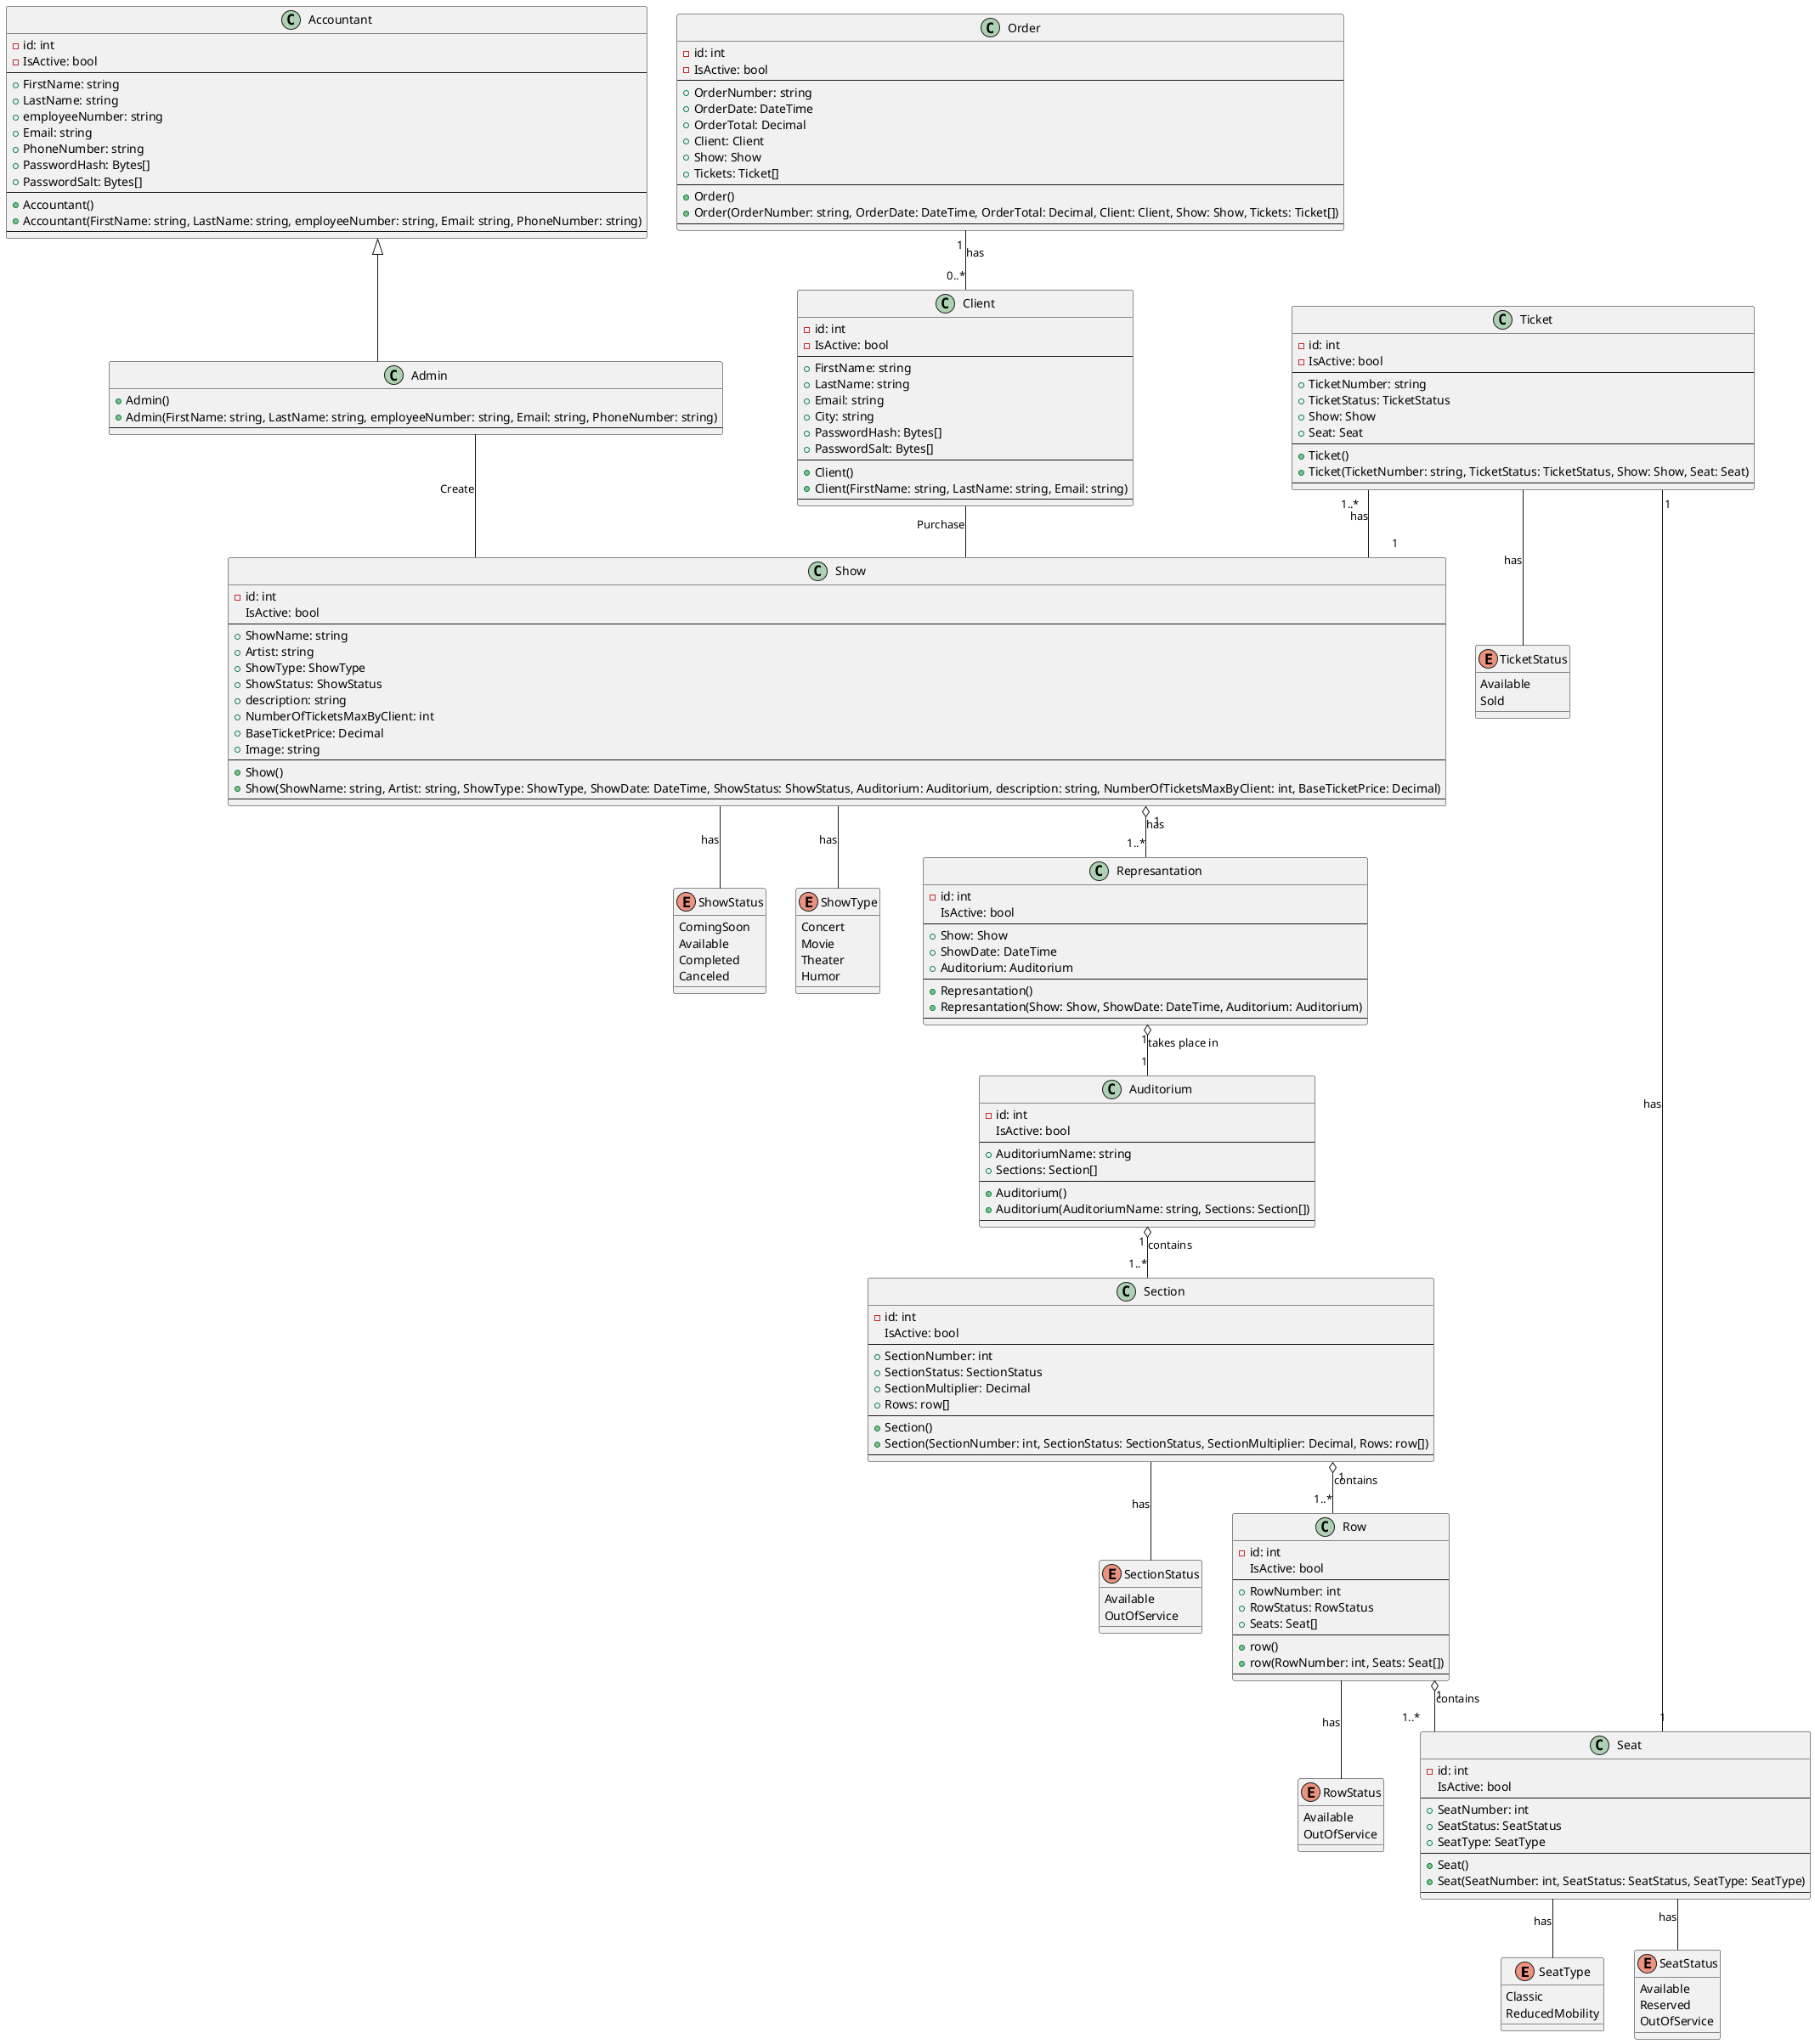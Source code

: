 @startuml "SeatSwift - Diagramme de classes"
skinparam Linetype ortho
allow_mixing

enum SeatType {
    Classic
    ReducedMobility
}

enum SeatStatus {
    Available
    Reserved
    OutOfService
}

enum RowStatus {
    Available
    OutOfService
}

enum SectionStatus {
    Available
    OutOfService
}

enum ShowStatus {
    ComingSoon
    Available
    Completed
    Canceled
}

enum ShowType {
    Concert
    Movie
    Theater
    Humor
}

enum TicketStatus {
    Available
    Sold
}

class Client {
    -id: int
    -IsActive: bool
    --
    +FirstName: string
    +LastName: string
    +Email: string
    +City: string
    +PasswordHash: Bytes[]
    +PasswordSalt: Bytes[]
    --
    +Client()
    +Client(FirstName: string, LastName: string, Email: string)
    --
}

class Order {
    -id: int
    -IsActive: bool
    --
    +OrderNumber: string
    +OrderDate: DateTime
    +OrderTotal: Decimal
    +Client: Client
    +Show: Show
    +Tickets: Ticket[]
    --
    +Order()
    +Order(OrderNumber: string, OrderDate: DateTime, OrderTotal: Decimal, Client: Client, Show: Show, Tickets: Ticket[])
    --
}

class Ticket {
    -id: int
    -IsActive: bool
    --
    +TicketNumber: string
    +TicketStatus: TicketStatus
    +Show: Show
    +Seat: Seat
    --
    +Ticket()
    +Ticket(TicketNumber: string, TicketStatus: TicketStatus, Show: Show, Seat: Seat)
    --
}

class Accountant {
    -id: int
    -IsActive: bool
    --
    +FirstName: string
    +LastName: string
    +employeeNumber: string
    +Email: string
    +PhoneNumber: string
    +PasswordHash: Bytes[]
    +PasswordSalt: Bytes[]
    --
    +Accountant()
    +Accountant(FirstName: string, LastName: string, employeeNumber: string, Email: string, PhoneNumber: string)
    --
}

class Admin {
    +Admin()
    +Admin(FirstName: string, LastName: string, employeeNumber: string, Email: string, PhoneNumber: string)
    --
}

class Seat {
    -id: int
    IsActive: bool
    --
    +SeatNumber: int
    +SeatStatus: SeatStatus
    +SeatType: SeatType
    --
    +Seat()
    +Seat(SeatNumber: int, SeatStatus: SeatStatus, SeatType: SeatType)
    --
}

class Row {
    -id: int
    IsActive: bool
    --
    +RowNumber: int
    +RowStatus: RowStatus
    +Seats: Seat[]
    --
    +row()
    +row(RowNumber: int, Seats: Seat[])
    --
}

class Section {
    -id: int
    IsActive: bool
    --
    +SectionNumber: int
    +SectionStatus: SectionStatus
    +SectionMultiplier: Decimal
    +Rows: row[]
    --
    +Section()
    +Section(SectionNumber: int, SectionStatus: SectionStatus, SectionMultiplier: Decimal, Rows: row[])
    --
}

Class Auditorium {
    -id: int
    IsActive: bool
    --
    +AuditoriumName: string
    +Sections: Section[]
    --
    +Auditorium()
    +Auditorium(AuditoriumName: string, Sections: Section[])
    --
}

class Show {
    -id: int
    IsActive: bool
    --
    +ShowName: string
    +Artist: string
    +ShowType: ShowType
    +ShowStatus: ShowStatus
    +description: string
    +NumberOfTicketsMaxByClient: int
    +BaseTicketPrice: Decimal
    +Image: string
    --
    +Show()
    +Show(ShowName: string, Artist: string, ShowType: ShowType, ShowDate: DateTime, ShowStatus: ShowStatus, Auditorium: Auditorium, description: string, NumberOfTicketsMaxByClient: int, BaseTicketPrice: Decimal)
    --
}

class Represantation {
    -id: int
    IsActive: bool
    --
    +Show: Show
    +ShowDate: DateTime
    +Auditorium: Auditorium
    --
    +Represantation()
    +Represantation(Show: Show, ShowDate: DateTime, Auditorium: Auditorium)
    --
}

Admin -u-|> Accountant

Show "1" o-- "1..*" Represantation : has
Represantation "1" o-- "1" Auditorium : takes place in

Auditorium "1 " o-- " 1..*" Section : contains
Section "1" o-- " 1..*" Row : contains
Row "1" o-- " 1..*" Seat : contains


Seat -- SeatType : has
Seat -- SeatStatus : has

Row -- RowStatus : has

Section -- SectionStatus : has

Show -- ShowStatus : has
Show -- ShowType : has

Admin -- Show : Create
Client -- Show : Purchase

Order "1" -- "0..*" Client : has

Ticket "1..*" -- "1" Show : has

Ticket "1" -- "1" Seat : has

Ticket -- TicketStatus : has


@enduml